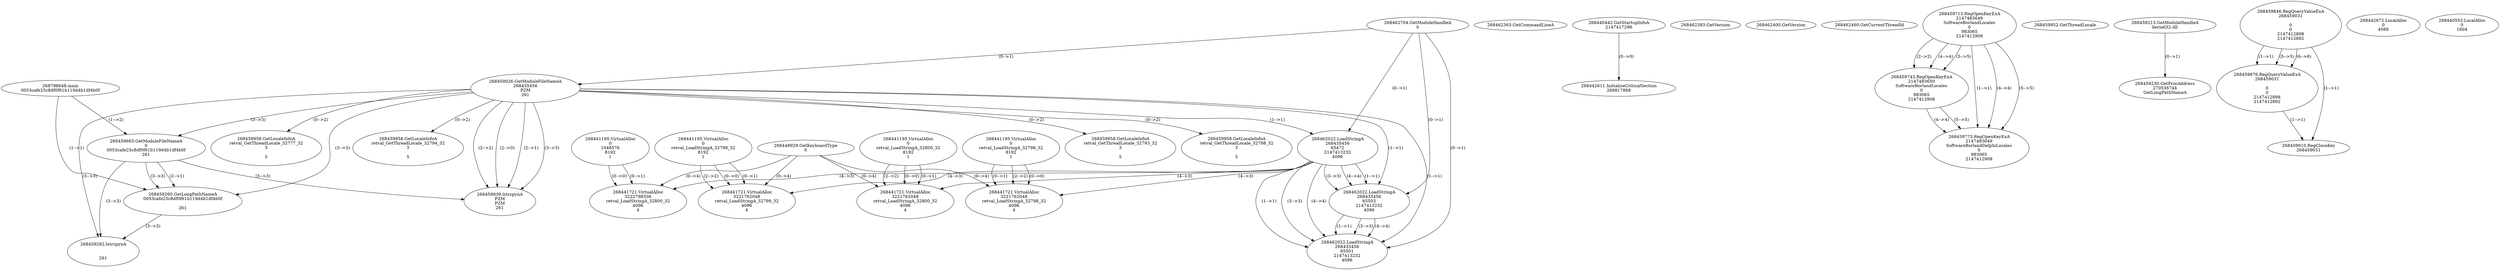 // Global SCDG with merge call
digraph {
	0 [label="268798648.main
0053cafe25c8df0f61b119d4b1df4b0f"]
	1 [label="268462704.GetModuleHandleA
0"]
	2 [label="268448929.GetKeyboardType
0"]
	3 [label="268462363.GetCommandLineA
"]
	4 [label="268440442.GetStartupInfoA
2147417296"]
	5 [label="268462383.GetVersion
"]
	6 [label="268462400.GetVersion
"]
	7 [label="268462460.GetCurrentThreadId
"]
	8 [label="268459026.GetModuleFileNameA
268435456
PZM
261"]
	1 -> 8 [label="(0-->1)"]
	9 [label="268459683.GetModuleFileNameA
0
0053cafe25c8df0f61b119d4b1df4b0f
261"]
	0 -> 9 [label="(1-->2)"]
	8 -> 9 [label="(3-->3)"]
	10 [label="268459713.RegOpenKeyExA
2147483649
Software\Borland\Locales
0
983065
2147412908"]
	11 [label="268459743.RegOpenKeyExA
2147483650
Software\Borland\Locales
0
983065
2147412908"]
	10 -> 11 [label="(2-->2)"]
	10 -> 11 [label="(4-->4)"]
	10 -> 11 [label="(5-->5)"]
	12 [label="268459773.RegOpenKeyExA
2147483649
Software\Borland\Delphi\Locales
0
983065
2147412908"]
	10 -> 12 [label="(1-->1)"]
	10 -> 12 [label="(4-->4)"]
	11 -> 12 [label="(4-->4)"]
	10 -> 12 [label="(5-->5)"]
	11 -> 12 [label="(5-->5)"]
	13 [label="268459939.lstrcpynA
PZM
PZM
261"]
	8 -> 13 [label="(2-->1)"]
	8 -> 13 [label="(2-->2)"]
	8 -> 13 [label="(3-->3)"]
	9 -> 13 [label="(3-->3)"]
	8 -> 13 [label="(2-->0)"]
	14 [label="268459952.GetThreadLocale
"]
	15 [label="268459958.GetLocaleInfoA
retval_GetThreadLocale_32777_32
3

5"]
	8 -> 15 [label="(0-->2)"]
	16 [label="268459213.GetModuleHandleA
kernel32.dll"]
	17 [label="268459230.GetProcAddress
270536744
GetLongPathNameA"]
	16 -> 17 [label="(0-->1)"]
	18 [label="268459260.GetLongPathNameA
0053cafe25c8df0f61b119d4b1df4b0f

261"]
	0 -> 18 [label="(1-->1)"]
	9 -> 18 [label="(2-->1)"]
	8 -> 18 [label="(3-->3)"]
	9 -> 18 [label="(3-->3)"]
	19 [label="268459282.lstrcpynA


261"]
	8 -> 19 [label="(3-->3)"]
	9 -> 19 [label="(3-->3)"]
	18 -> 19 [label="(3-->3)"]
	20 [label="268459846.RegQueryValueExA
268459031

0
0
2147412898
2147412892"]
	21 [label="268459876.RegQueryValueExA
268459031

0
0
2147412898
2147412892"]
	20 -> 21 [label="(1-->1)"]
	20 -> 21 [label="(5-->5)"]
	20 -> 21 [label="(6-->6)"]
	22 [label="268459910.RegCloseKey
268459031"]
	20 -> 22 [label="(1-->1)"]
	21 -> 22 [label="(1-->1)"]
	23 [label="268459958.GetLocaleInfoA
retval_GetThreadLocale_32794_32
3

5"]
	8 -> 23 [label="(0-->2)"]
	24 [label="268462022.LoadStringA
268435456
65472
2147413232
4096"]
	1 -> 24 [label="(0-->1)"]
	8 -> 24 [label="(1-->1)"]
	25 [label="268442611.InitializeCriticalSection
268817868"]
	4 -> 25 [label="(0-->0)"]
	26 [label="268442672.LocalAlloc
0
4088"]
	27 [label="268441195.VirtualAlloc
0
1048576
8192
1"]
	28 [label="268440553.LocalAlloc
0
1604"]
	29 [label="268441721.VirtualAlloc
3222798336
retval_LoadStringA_32800_32
4096
4"]
	27 -> 29 [label="(0-->1)"]
	24 -> 29 [label="(4-->3)"]
	2 -> 29 [label="(0-->4)"]
	27 -> 29 [label="(0-->0)"]
	30 [label="268459958.GetLocaleInfoA
retval_GetThreadLocale_32793_32
3

5"]
	8 -> 30 [label="(0-->2)"]
	31 [label="268441195.VirtualAlloc
0
retval_LoadStringA_32799_32
8192
1"]
	32 [label="268441721.VirtualAlloc
3221762048
retval_LoadStringA_32799_32
4096
4"]
	31 -> 32 [label="(0-->1)"]
	31 -> 32 [label="(2-->2)"]
	24 -> 32 [label="(4-->3)"]
	2 -> 32 [label="(0-->4)"]
	31 -> 32 [label="(0-->0)"]
	33 [label="268441195.VirtualAlloc
0
retval_LoadStringA_32800_32
8192
1"]
	34 [label="268441721.VirtualAlloc
3221762048
retval_LoadStringA_32800_32
4096
4"]
	33 -> 34 [label="(0-->1)"]
	33 -> 34 [label="(2-->2)"]
	24 -> 34 [label="(4-->3)"]
	2 -> 34 [label="(0-->4)"]
	33 -> 34 [label="(0-->0)"]
	35 [label="268459958.GetLocaleInfoA
retval_GetThreadLocale_32788_32
3

5"]
	8 -> 35 [label="(0-->2)"]
	36 [label="268441195.VirtualAlloc
0
retval_LoadStringA_32798_32
8192
1"]
	37 [label="268441721.VirtualAlloc
3221762048
retval_LoadStringA_32798_32
4096
4"]
	36 -> 37 [label="(0-->1)"]
	36 -> 37 [label="(2-->2)"]
	24 -> 37 [label="(4-->3)"]
	2 -> 37 [label="(0-->4)"]
	36 -> 37 [label="(0-->0)"]
	38 [label="268462022.LoadStringA
268435456
65503
2147413232
4096"]
	1 -> 38 [label="(0-->1)"]
	8 -> 38 [label="(1-->1)"]
	24 -> 38 [label="(1-->1)"]
	24 -> 38 [label="(3-->3)"]
	24 -> 38 [label="(4-->4)"]
	39 [label="268462022.LoadStringA
268435456
65501
2147413232
4096"]
	1 -> 39 [label="(0-->1)"]
	8 -> 39 [label="(1-->1)"]
	24 -> 39 [label="(1-->1)"]
	38 -> 39 [label="(1-->1)"]
	24 -> 39 [label="(3-->3)"]
	38 -> 39 [label="(3-->3)"]
	24 -> 39 [label="(4-->4)"]
	38 -> 39 [label="(4-->4)"]
}
